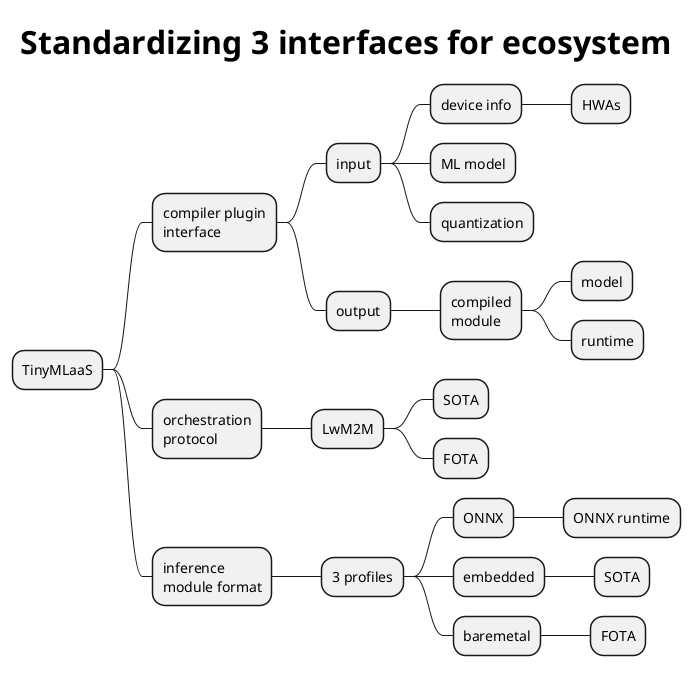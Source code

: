 @startmindmap
skinparam TitleFontSize 32
title Standardizing 3 interfaces for ecosystem
* TinyMLaaS
** compiler plugin\ninterface
*** input
**** device info
***** HWAs
**** ML model
**** quantization
*** output
**** compiled\nmodule
***** model
***** runtime
** orchestration\nprotocol
*** LwM2M
**** SOTA
**** FOTA
** inference\nmodule format
*** 3 profiles
**** ONNX
***** ONNX runtime
**** embedded
***** SOTA
**** baremetal
***** FOTA
@endmindmap

@startmindmap
scale 1.8
title Standardizing 3 interfaces for ecosystem
* TinyMLaaS
** compiler plugin **interface**
** orchestration **protocol**
** inference module **format**
@endmindmap
